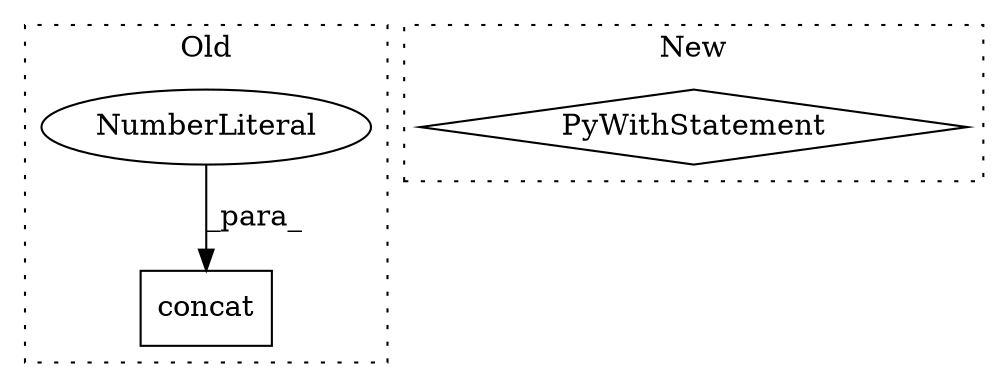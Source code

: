 digraph G {
subgraph cluster0 {
1 [label="concat" a="32" s="5564,5626" l="16,1" shape="box"];
3 [label="NumberLiteral" a="34" s="5625" l="1" shape="ellipse"];
label = "Old";
style="dotted";
}
subgraph cluster1 {
2 [label="PyWithStatement" a="104" s="5347,5433" l="10,2" shape="diamond"];
label = "New";
style="dotted";
}
3 -> 1 [label="_para_"];
}